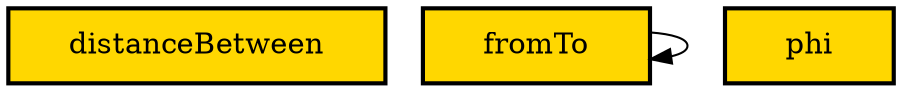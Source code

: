 digraph "Diagram of: Math" {
    node [margin="0.4,0.1"
         ,style=filled];
    1 [label=distanceBetween
      ,shape=box
      ,fillcolor=gold
      ,style="filled,bold"];
    2 [label=fromTo
      ,shape=box
      ,fillcolor=gold
      ,style="filled,bold"];
    3 [label=phi
      ,shape=box
      ,fillcolor=gold
      ,style="filled,bold"];
    2 -> 2 [penwidth=1,color=black];
}
